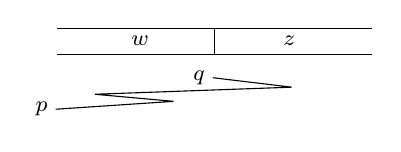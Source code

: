 \begin{tikzpicture}[tapeseg/.style={minimum height=1.1em,minimum width=1.5em,outer sep=0pt,node distance=0pt}]
	\footnotesize
	\node[tapeseg] (center) {};
	\node[tapeseg,node distance=.5] (w) [left=of center] {$w$};
	\node[tapeseg,node distance=.5] (z) [right=of center] {$z$};
	\draw	([xshift=-2cm]center.north) -- ([xshift=+2cm]center.north)
	([xshift=-2cm]center.south) -- ([xshift=+2cm]center.south)
	(center.north) -- (center.south);
	\node (q) at ([xshift=-2mm,yshift=-3mm]center.south) {$q$};
	\node (p) at ([xshift=-2.2cm,yshift=-7mm]center.south) {$p$};
	\draw	(q.east) -- ++(1cm,-.12cm)
	-- ++(-2.5cm,-.09cm) -- ++(1cm,-.09cm)
	-- (p.east);
\end{tikzpicture}

